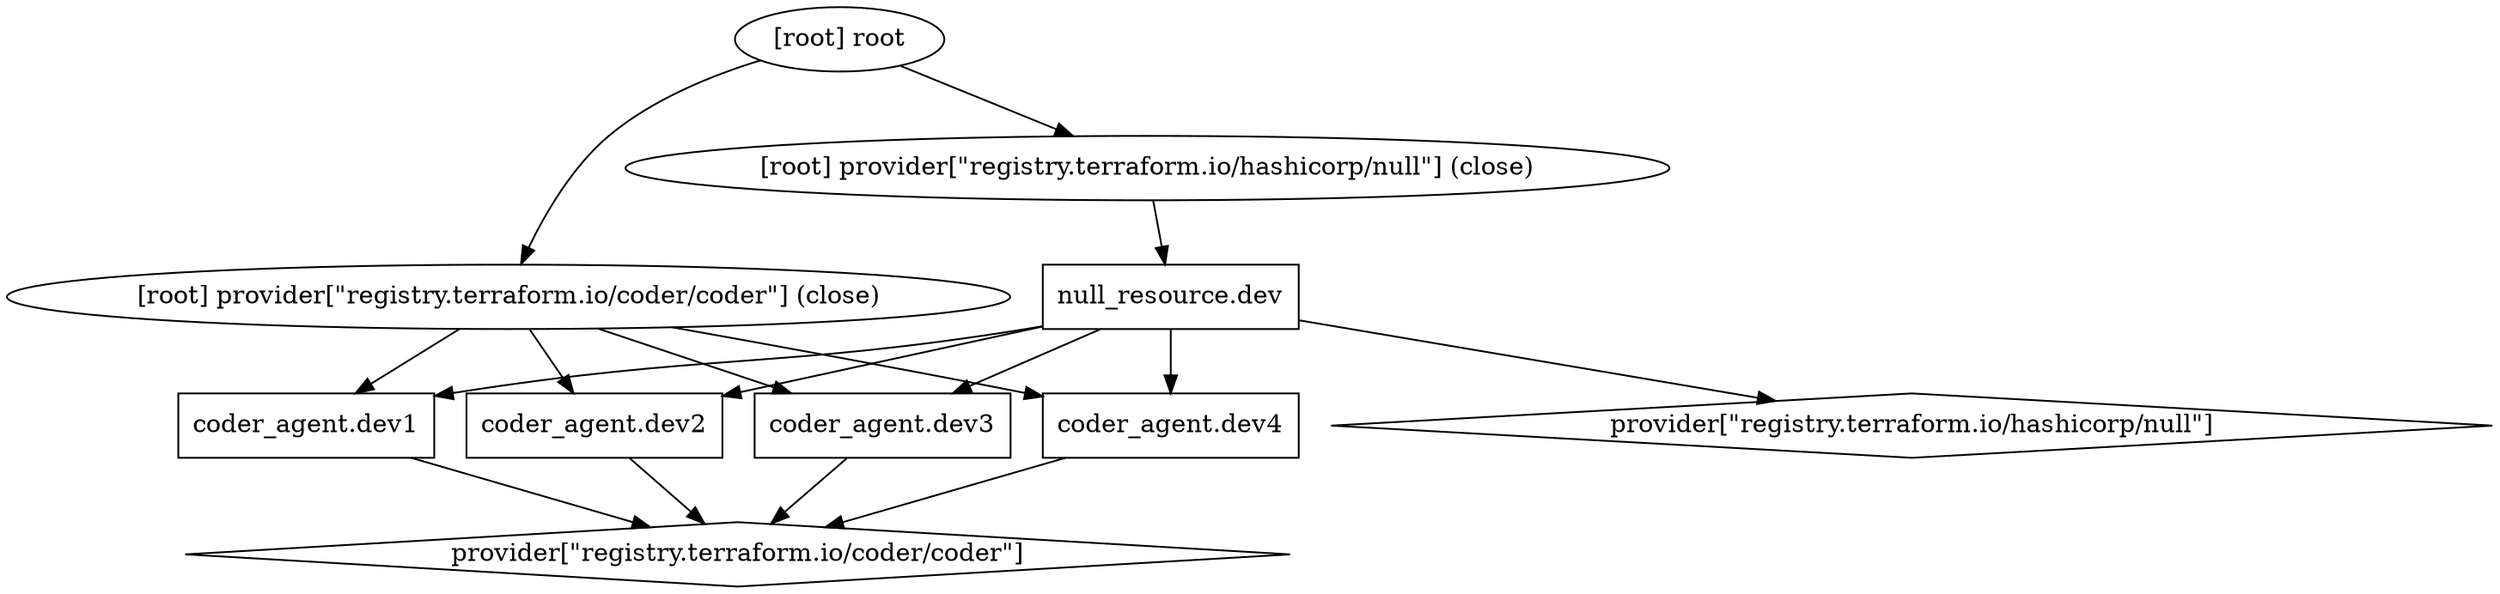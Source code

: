 digraph {
	compound = "true"
	newrank = "true"
	subgraph "root" {
		"[root] coder_agent.dev1 (expand)" [label = "coder_agent.dev1", shape = "box"]
		"[root] coder_agent.dev2 (expand)" [label = "coder_agent.dev2", shape = "box"]
		"[root] coder_agent.dev3 (expand)" [label = "coder_agent.dev3", shape = "box"]
		"[root] coder_agent.dev4 (expand)" [label = "coder_agent.dev4", shape = "box"]
		"[root] null_resource.dev (expand)" [label = "null_resource.dev", shape = "box"]
		"[root] provider[\"registry.terraform.io/coder/coder\"]" [label = "provider[\"registry.terraform.io/coder/coder\"]", shape = "diamond"]
		"[root] provider[\"registry.terraform.io/hashicorp/null\"]" [label = "provider[\"registry.terraform.io/hashicorp/null\"]", shape = "diamond"]
		"[root] coder_agent.dev1 (expand)" -> "[root] provider[\"registry.terraform.io/coder/coder\"]"
		"[root] coder_agent.dev2 (expand)" -> "[root] provider[\"registry.terraform.io/coder/coder\"]"
		"[root] coder_agent.dev3 (expand)" -> "[root] provider[\"registry.terraform.io/coder/coder\"]"
		"[root] coder_agent.dev4 (expand)" -> "[root] provider[\"registry.terraform.io/coder/coder\"]"
		"[root] null_resource.dev (expand)" -> "[root] coder_agent.dev1 (expand)"
		"[root] null_resource.dev (expand)" -> "[root] coder_agent.dev2 (expand)"
		"[root] null_resource.dev (expand)" -> "[root] coder_agent.dev3 (expand)"
		"[root] null_resource.dev (expand)" -> "[root] coder_agent.dev4 (expand)"
		"[root] null_resource.dev (expand)" -> "[root] provider[\"registry.terraform.io/hashicorp/null\"]"
		"[root] provider[\"registry.terraform.io/coder/coder\"] (close)" -> "[root] coder_agent.dev1 (expand)"
		"[root] provider[\"registry.terraform.io/coder/coder\"] (close)" -> "[root] coder_agent.dev2 (expand)"
		"[root] provider[\"registry.terraform.io/coder/coder\"] (close)" -> "[root] coder_agent.dev3 (expand)"
		"[root] provider[\"registry.terraform.io/coder/coder\"] (close)" -> "[root] coder_agent.dev4 (expand)"
		"[root] provider[\"registry.terraform.io/hashicorp/null\"] (close)" -> "[root] null_resource.dev (expand)"
		"[root] root" -> "[root] provider[\"registry.terraform.io/coder/coder\"] (close)"
		"[root] root" -> "[root] provider[\"registry.terraform.io/hashicorp/null\"] (close)"
	}
}

